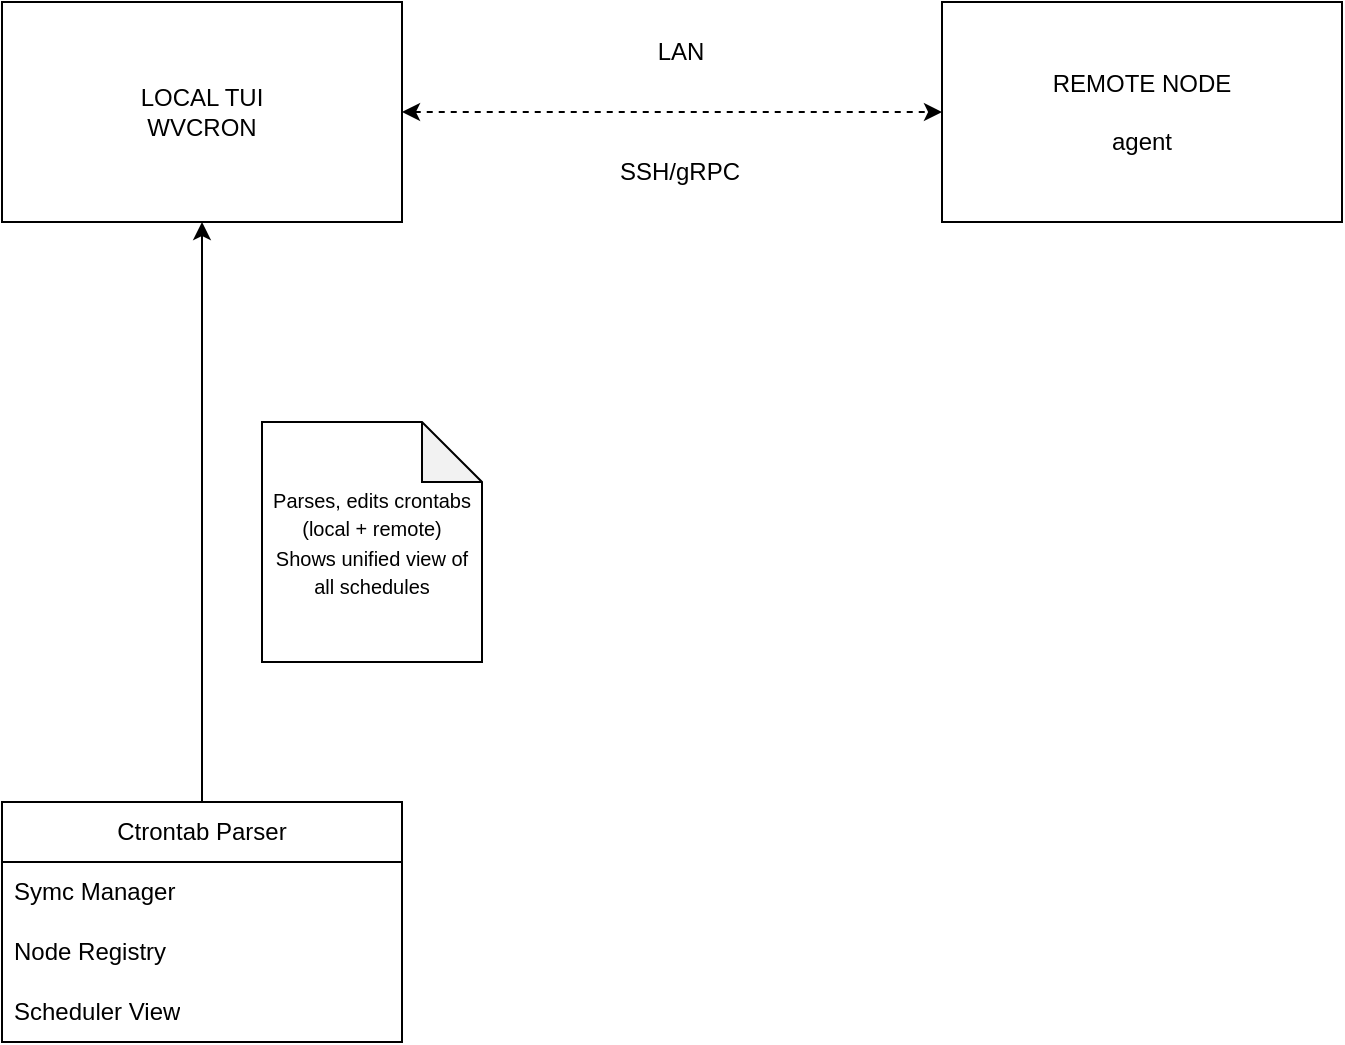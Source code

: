 <mxfile version="27.1.1">
  <diagram name="Página-1" id="7-VDjq-w-9hR4G1Sh3YS">
    <mxGraphModel dx="1026" dy="573" grid="1" gridSize="10" guides="1" tooltips="1" connect="1" arrows="1" fold="1" page="1" pageScale="1" pageWidth="827" pageHeight="1169" math="0" shadow="0">
      <root>
        <mxCell id="0" />
        <mxCell id="1" parent="0" />
        <mxCell id="ZxQPvb3kJr_TWAJJZmGG-1" value="&lt;div&gt;LOCAL TUI&lt;/div&gt;WVCRON" style="rounded=0;whiteSpace=wrap;html=1;" vertex="1" parent="1">
          <mxGeometry x="100" y="60" width="200" height="110" as="geometry" />
        </mxCell>
        <mxCell id="ZxQPvb3kJr_TWAJJZmGG-3" value="REMOTE NODE&lt;div&gt;&lt;br&gt;&lt;/div&gt;&lt;div&gt;agent&lt;/div&gt;" style="rounded=0;whiteSpace=wrap;html=1;" vertex="1" parent="1">
          <mxGeometry x="570" y="60" width="200" height="110" as="geometry" />
        </mxCell>
        <mxCell id="ZxQPvb3kJr_TWAJJZmGG-5" value="Ctrontab Parser" style="swimlane;fontStyle=0;childLayout=stackLayout;horizontal=1;startSize=30;horizontalStack=0;resizeParent=1;resizeParentMax=0;resizeLast=0;collapsible=1;marginBottom=0;whiteSpace=wrap;html=1;" vertex="1" parent="1">
          <mxGeometry x="100" y="460" width="200" height="120" as="geometry" />
        </mxCell>
        <mxCell id="ZxQPvb3kJr_TWAJJZmGG-6" value="Symc Manager" style="text;strokeColor=none;fillColor=none;align=left;verticalAlign=middle;spacingLeft=4;spacingRight=4;overflow=hidden;points=[[0,0.5],[1,0.5]];portConstraint=eastwest;rotatable=0;whiteSpace=wrap;html=1;" vertex="1" parent="ZxQPvb3kJr_TWAJJZmGG-5">
          <mxGeometry y="30" width="200" height="30" as="geometry" />
        </mxCell>
        <mxCell id="ZxQPvb3kJr_TWAJJZmGG-7" value="Node Registry" style="text;strokeColor=none;fillColor=none;align=left;verticalAlign=middle;spacingLeft=4;spacingRight=4;overflow=hidden;points=[[0,0.5],[1,0.5]];portConstraint=eastwest;rotatable=0;whiteSpace=wrap;html=1;" vertex="1" parent="ZxQPvb3kJr_TWAJJZmGG-5">
          <mxGeometry y="60" width="200" height="30" as="geometry" />
        </mxCell>
        <mxCell id="ZxQPvb3kJr_TWAJJZmGG-8" value="Scheduler View" style="text;strokeColor=none;fillColor=none;align=left;verticalAlign=middle;spacingLeft=4;spacingRight=4;overflow=hidden;points=[[0,0.5],[1,0.5]];portConstraint=eastwest;rotatable=0;whiteSpace=wrap;html=1;" vertex="1" parent="ZxQPvb3kJr_TWAJJZmGG-5">
          <mxGeometry y="90" width="200" height="30" as="geometry" />
        </mxCell>
        <mxCell id="ZxQPvb3kJr_TWAJJZmGG-10" value="&lt;font style=&quot;font-size: 10px;&quot;&gt;Parses, edits crontabs (local + remote)&lt;/font&gt;&lt;div&gt;&lt;font style=&quot;font-size: 10px;&quot;&gt;Shows unified view of all schedules&lt;/font&gt;&lt;/div&gt;" style="shape=note;whiteSpace=wrap;html=1;backgroundOutline=1;darkOpacity=0.05;" vertex="1" parent="1">
          <mxGeometry x="230" y="270" width="110" height="120" as="geometry" />
        </mxCell>
        <mxCell id="ZxQPvb3kJr_TWAJJZmGG-11" value="" style="endArrow=classic;html=1;rounded=0;exitX=0.5;exitY=0;exitDx=0;exitDy=0;entryX=0.5;entryY=1;entryDx=0;entryDy=0;" edge="1" parent="1" source="ZxQPvb3kJr_TWAJJZmGG-5" target="ZxQPvb3kJr_TWAJJZmGG-1">
          <mxGeometry width="50" height="50" relative="1" as="geometry">
            <mxPoint x="420" y="260" as="sourcePoint" />
            <mxPoint x="470" y="210" as="targetPoint" />
          </mxGeometry>
        </mxCell>
        <mxCell id="ZxQPvb3kJr_TWAJJZmGG-13" value="" style="endArrow=classic;startArrow=classic;html=1;rounded=0;exitX=1;exitY=0.5;exitDx=0;exitDy=0;entryX=0;entryY=0.5;entryDx=0;entryDy=0;dashed=1;" edge="1" parent="1" source="ZxQPvb3kJr_TWAJJZmGG-1" target="ZxQPvb3kJr_TWAJJZmGG-3">
          <mxGeometry width="50" height="50" relative="1" as="geometry">
            <mxPoint x="460" y="300" as="sourcePoint" />
            <mxPoint x="560" y="120" as="targetPoint" />
          </mxGeometry>
        </mxCell>
        <mxCell id="ZxQPvb3kJr_TWAJJZmGG-14" value="LAN" style="text;html=1;align=center;verticalAlign=middle;resizable=0;points=[];autosize=1;strokeColor=none;fillColor=none;" vertex="1" parent="1">
          <mxGeometry x="414" y="70" width="50" height="30" as="geometry" />
        </mxCell>
        <mxCell id="ZxQPvb3kJr_TWAJJZmGG-15" value="SSH/gRPC" style="text;html=1;align=center;verticalAlign=middle;whiteSpace=wrap;rounded=0;" vertex="1" parent="1">
          <mxGeometry x="409" y="130" width="60" height="30" as="geometry" />
        </mxCell>
      </root>
    </mxGraphModel>
  </diagram>
</mxfile>
